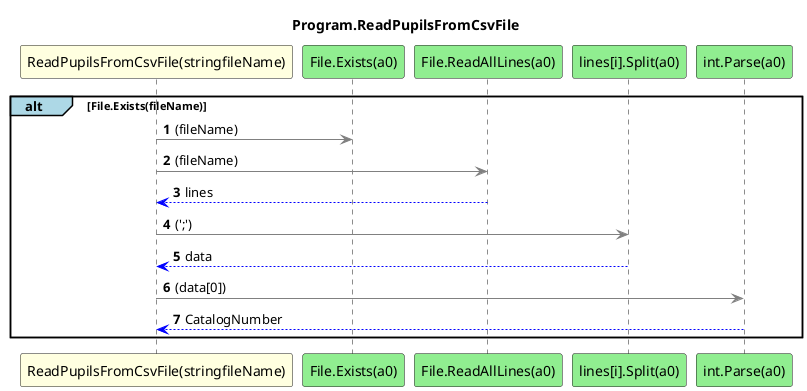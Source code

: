@startuml Program.ReadPupilsFromCsvFile
title Program.ReadPupilsFromCsvFile
participant "ReadPupilsFromCsvFile(stringfileName)" as ReadPupilsFromCsvFile_p0 #LightYellow
participant "File.Exists(a0)" as File_Exists_a0 #LightGreen
participant "File.ReadAllLines(a0)" as File_ReadAllLines_a0 #LightGreen
participant "lines[i].Split(a0)" as lines_i_Split_a0 #LightGreen
participant "int.Parse(a0)" as int_Parse_a0 #LightGreen
autonumber
alt#LightBlue File.Exists(fileName)
    ReadPupilsFromCsvFile_p0 -[#grey]> File_Exists_a0 : (fileName)
    ReadPupilsFromCsvFile_p0 -[#grey]> File_ReadAllLines_a0 : (fileName)
    File_ReadAllLines_a0 -[#blue]-> ReadPupilsFromCsvFile_p0 : lines
    ReadPupilsFromCsvFile_p0 -[#grey]> lines_i_Split_a0 : (';')
    lines_i_Split_a0 -[#blue]-> ReadPupilsFromCsvFile_p0 : data
    ReadPupilsFromCsvFile_p0 -[#grey]> int_Parse_a0 : (data[0])
    int_Parse_a0 -[#blue]-> ReadPupilsFromCsvFile_p0 : CatalogNumber
end
@enduml
